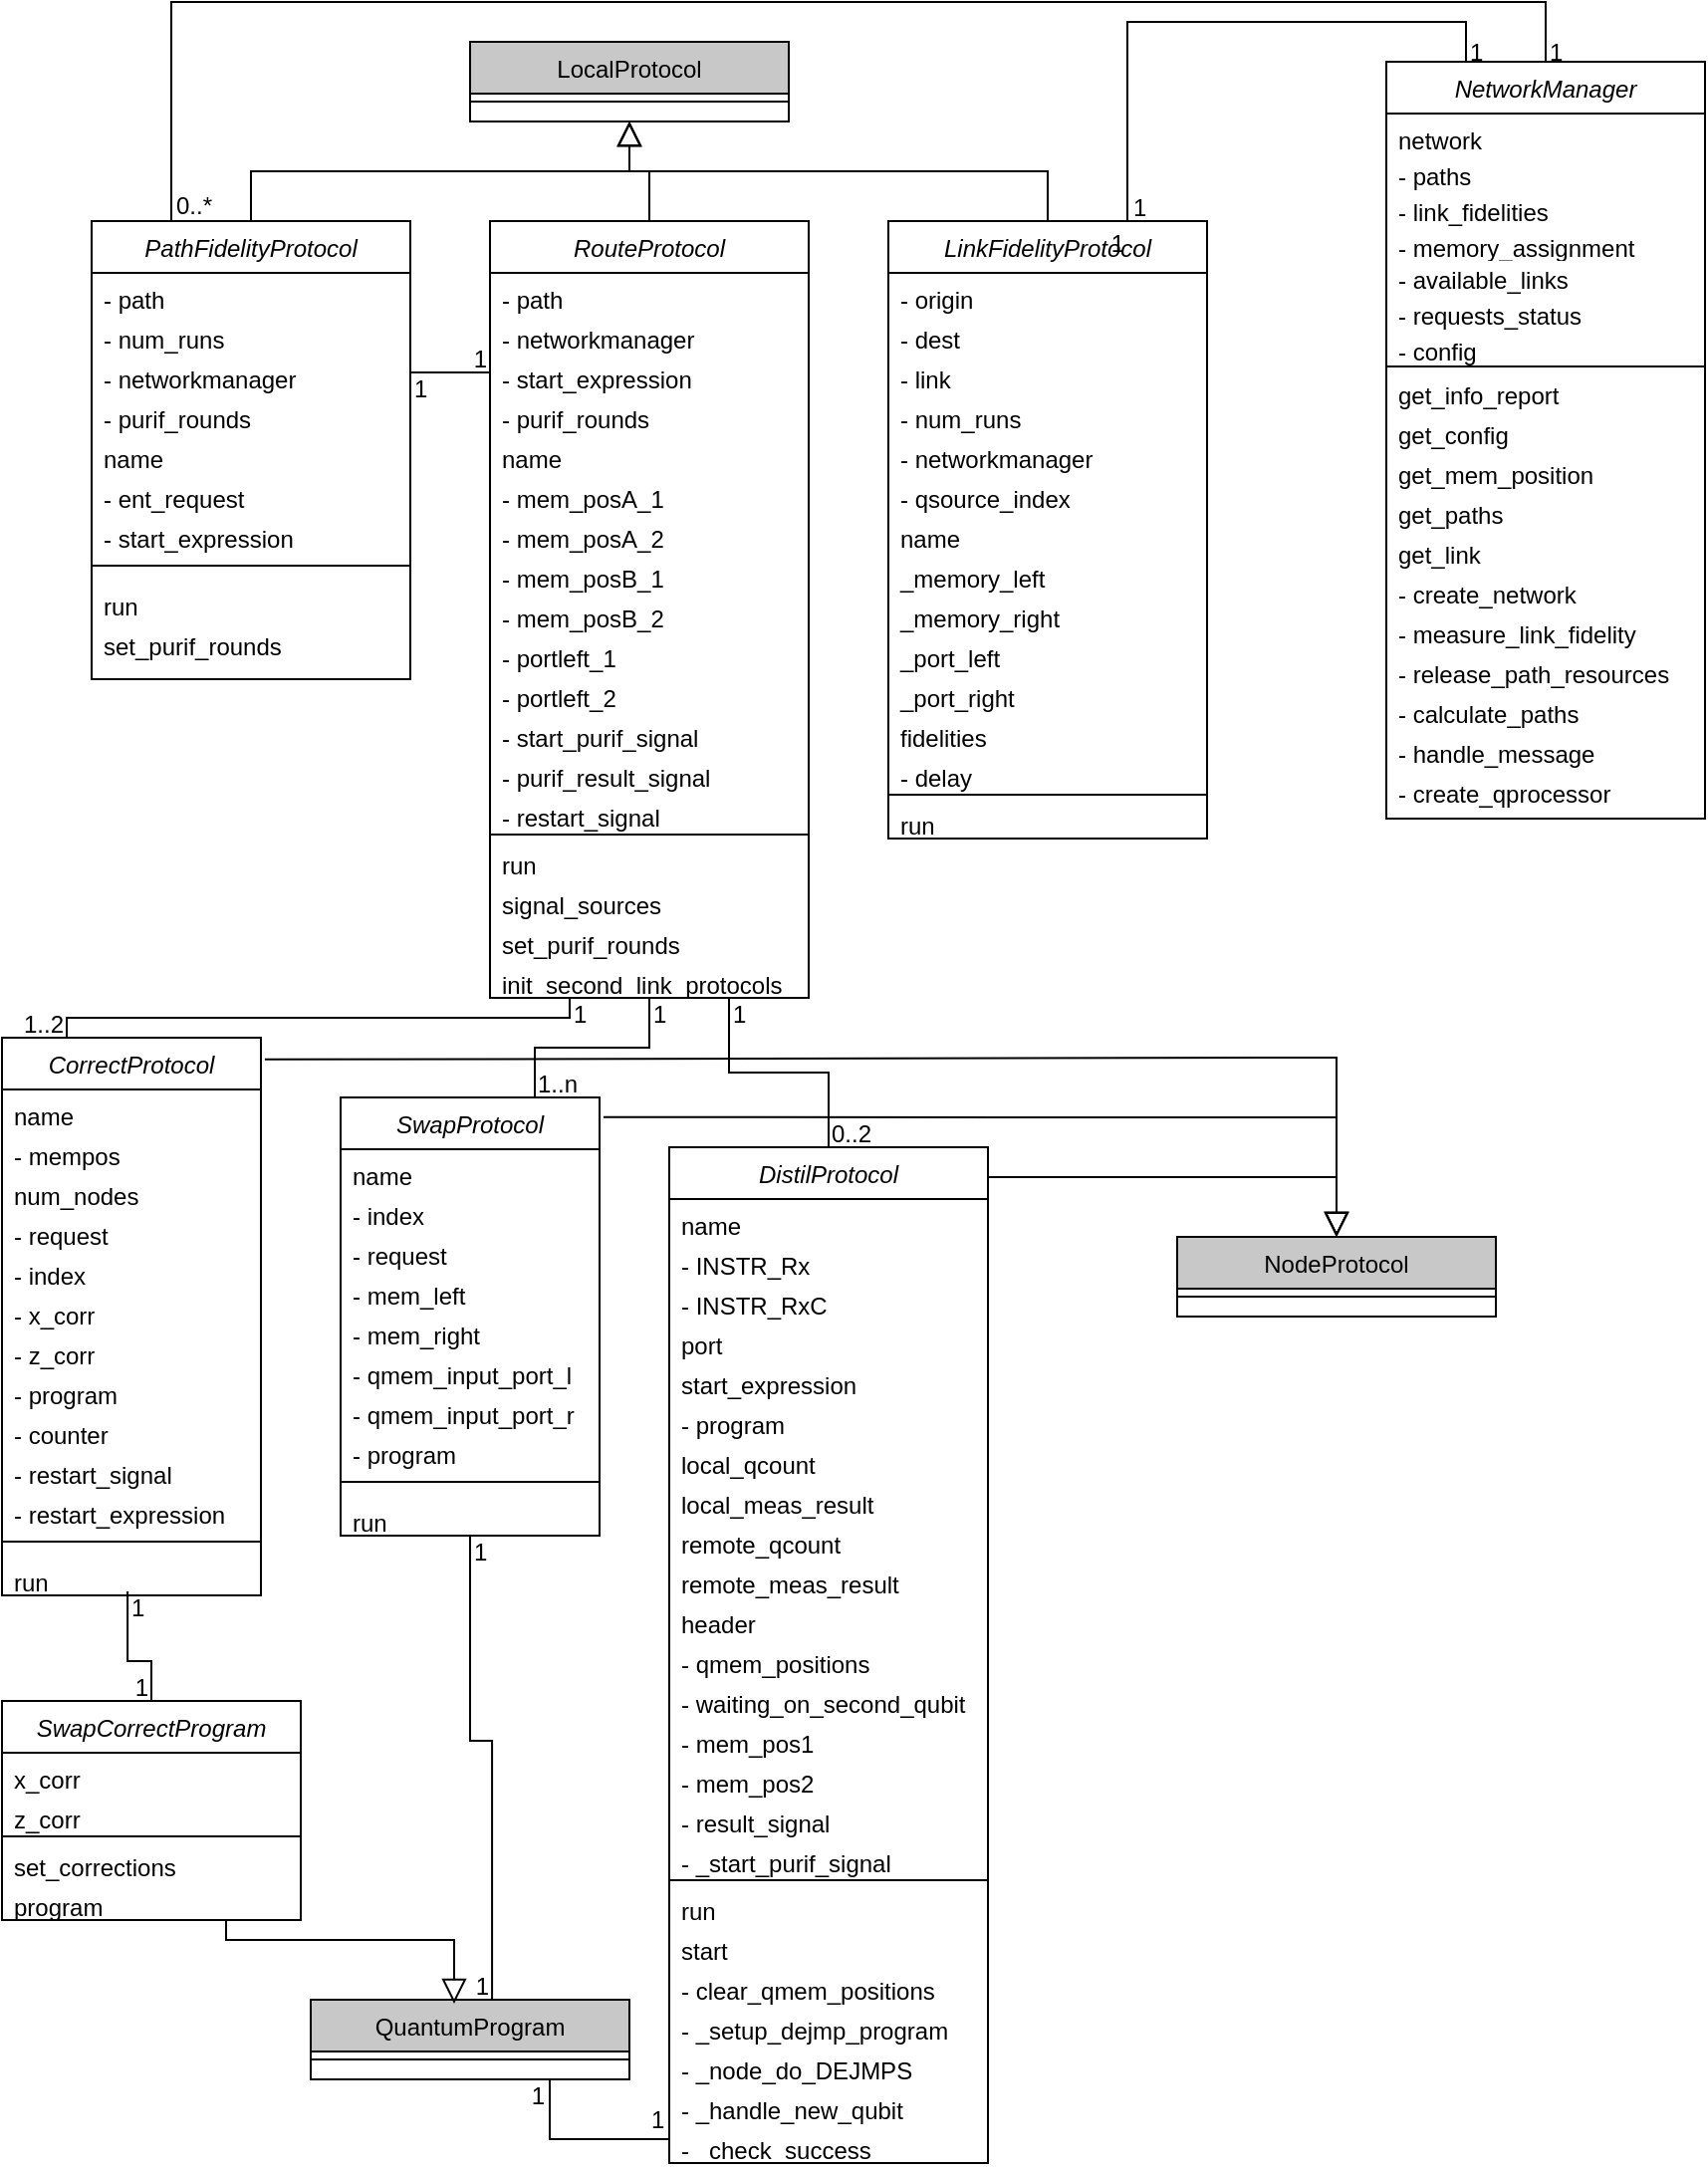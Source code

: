 <mxfile version="24.4.0" type="device">
  <diagram id="C5RBs43oDa-KdzZeNtuy" name="Page-1">
    <mxGraphModel dx="1619" dy="436" grid="1" gridSize="10" guides="1" tooltips="1" connect="1" arrows="1" fold="1" page="1" pageScale="1" pageWidth="827" pageHeight="1169" math="0" shadow="0">
      <root>
        <mxCell id="WIyWlLk6GJQsqaUBKTNV-0" />
        <mxCell id="WIyWlLk6GJQsqaUBKTNV-1" parent="WIyWlLk6GJQsqaUBKTNV-0" />
        <mxCell id="zkfFHV4jXpPFQw0GAbJ--0" value="PathFidelityProtocol" style="swimlane;fontStyle=2;align=center;verticalAlign=top;childLayout=stackLayout;horizontal=1;startSize=26;horizontalStack=0;resizeParent=1;resizeLast=0;collapsible=1;marginBottom=0;rounded=0;shadow=0;strokeWidth=1;" parent="WIyWlLk6GJQsqaUBKTNV-1" vertex="1">
          <mxGeometry y="120" width="160" height="230" as="geometry">
            <mxRectangle x="230" y="140" width="160" height="26" as="alternateBounds" />
          </mxGeometry>
        </mxCell>
        <mxCell id="Yz1U7CVcsts6lsaazN-v-44" value="- path" style="text;align=left;verticalAlign=top;spacingLeft=4;spacingRight=4;overflow=hidden;rotatable=0;points=[[0,0.5],[1,0.5]];portConstraint=eastwest;" parent="zkfFHV4jXpPFQw0GAbJ--0" vertex="1">
          <mxGeometry y="26" width="160" height="20" as="geometry" />
        </mxCell>
        <mxCell id="v-h0uJ12oh8mbD-hfhip-51" value="- num_runs" style="text;align=left;verticalAlign=top;spacingLeft=4;spacingRight=4;overflow=hidden;rotatable=0;points=[[0,0.5],[1,0.5]];portConstraint=eastwest;" parent="zkfFHV4jXpPFQw0GAbJ--0" vertex="1">
          <mxGeometry y="46" width="160" height="20" as="geometry" />
        </mxCell>
        <mxCell id="v-h0uJ12oh8mbD-hfhip-59" value="- networkmanager" style="text;align=left;verticalAlign=top;spacingLeft=4;spacingRight=4;overflow=hidden;rotatable=0;points=[[0,0.5],[1,0.5]];portConstraint=eastwest;" parent="zkfFHV4jXpPFQw0GAbJ--0" vertex="1">
          <mxGeometry y="66" width="160" height="20" as="geometry" />
        </mxCell>
        <mxCell id="v-h0uJ12oh8mbD-hfhip-56" value="- purif_rounds" style="text;align=left;verticalAlign=top;spacingLeft=4;spacingRight=4;overflow=hidden;rotatable=0;points=[[0,0.5],[1,0.5]];portConstraint=eastwest;" parent="zkfFHV4jXpPFQw0GAbJ--0" vertex="1">
          <mxGeometry y="86" width="160" height="20" as="geometry" />
        </mxCell>
        <mxCell id="v-h0uJ12oh8mbD-hfhip-52" value="name" style="text;align=left;verticalAlign=top;spacingLeft=4;spacingRight=4;overflow=hidden;rotatable=0;points=[[0,0.5],[1,0.5]];portConstraint=eastwest;" parent="zkfFHV4jXpPFQw0GAbJ--0" vertex="1">
          <mxGeometry y="106" width="160" height="20" as="geometry" />
        </mxCell>
        <mxCell id="v-h0uJ12oh8mbD-hfhip-62" value="- ent_request" style="text;align=left;verticalAlign=top;spacingLeft=4;spacingRight=4;overflow=hidden;rotatable=0;points=[[0,0.5],[1,0.5]];portConstraint=eastwest;" parent="zkfFHV4jXpPFQw0GAbJ--0" vertex="1">
          <mxGeometry y="126" width="160" height="20" as="geometry" />
        </mxCell>
        <mxCell id="v-h0uJ12oh8mbD-hfhip-63" value="- start_expression" style="text;align=left;verticalAlign=top;spacingLeft=4;spacingRight=4;overflow=hidden;rotatable=0;points=[[0,0.5],[1,0.5]];portConstraint=eastwest;" parent="zkfFHV4jXpPFQw0GAbJ--0" vertex="1">
          <mxGeometry y="146" width="160" height="20" as="geometry" />
        </mxCell>
        <mxCell id="zkfFHV4jXpPFQw0GAbJ--4" value="" style="line;html=1;strokeWidth=1;align=left;verticalAlign=middle;spacingTop=-1;spacingLeft=3;spacingRight=3;rotatable=0;labelPosition=right;points=[];portConstraint=eastwest;" parent="zkfFHV4jXpPFQw0GAbJ--0" vertex="1">
          <mxGeometry y="166" width="160" height="14" as="geometry" />
        </mxCell>
        <mxCell id="v-h0uJ12oh8mbD-hfhip-36" value="run" style="text;align=left;verticalAlign=top;spacingLeft=4;spacingRight=4;overflow=hidden;rotatable=0;points=[[0,0.5],[1,0.5]];portConstraint=eastwest;" parent="zkfFHV4jXpPFQw0GAbJ--0" vertex="1">
          <mxGeometry y="180" width="160" height="20" as="geometry" />
        </mxCell>
        <mxCell id="v-h0uJ12oh8mbD-hfhip-67" value="set_purif_rounds" style="text;align=left;verticalAlign=top;spacingLeft=4;spacingRight=4;overflow=hidden;rotatable=0;points=[[0,0.5],[1,0.5]];portConstraint=eastwest;" parent="zkfFHV4jXpPFQw0GAbJ--0" vertex="1">
          <mxGeometry y="200" width="160" height="20" as="geometry" />
        </mxCell>
        <mxCell id="zkfFHV4jXpPFQw0GAbJ--17" value="LocalProtocol" style="swimlane;fontStyle=0;align=center;verticalAlign=top;childLayout=stackLayout;horizontal=1;startSize=26;horizontalStack=0;resizeParent=1;resizeLast=0;collapsible=1;marginBottom=0;rounded=0;shadow=0;strokeWidth=1;fillColor=#c8c8c8;" parent="WIyWlLk6GJQsqaUBKTNV-1" vertex="1">
          <mxGeometry x="190" y="30" width="160" height="40" as="geometry">
            <mxRectangle x="550" y="140" width="160" height="26" as="alternateBounds" />
          </mxGeometry>
        </mxCell>
        <mxCell id="zkfFHV4jXpPFQw0GAbJ--23" value="" style="line;html=1;strokeWidth=1;align=left;verticalAlign=middle;spacingTop=-1;spacingLeft=3;spacingRight=3;rotatable=0;labelPosition=right;points=[];portConstraint=eastwest;" parent="zkfFHV4jXpPFQw0GAbJ--17" vertex="1">
          <mxGeometry y="26" width="160" height="8" as="geometry" />
        </mxCell>
        <mxCell id="Yz1U7CVcsts6lsaazN-v-0" value="NodeProtocol" style="swimlane;fontStyle=0;align=center;verticalAlign=top;childLayout=stackLayout;horizontal=1;startSize=26;horizontalStack=0;resizeParent=1;resizeLast=0;collapsible=1;marginBottom=0;rounded=0;shadow=0;strokeWidth=1;fillColor=#c8c8c8;" parent="WIyWlLk6GJQsqaUBKTNV-1" vertex="1">
          <mxGeometry x="545" y="630" width="160" height="40" as="geometry">
            <mxRectangle x="550" y="140" width="160" height="26" as="alternateBounds" />
          </mxGeometry>
        </mxCell>
        <mxCell id="Yz1U7CVcsts6lsaazN-v-1" value="" style="line;html=1;strokeWidth=1;align=left;verticalAlign=middle;spacingTop=-1;spacingLeft=3;spacingRight=3;rotatable=0;labelPosition=right;points=[];portConstraint=eastwest;" parent="Yz1U7CVcsts6lsaazN-v-0" vertex="1">
          <mxGeometry y="26" width="160" height="8" as="geometry" />
        </mxCell>
        <mxCell id="Yz1U7CVcsts6lsaazN-v-4" value="SwapProtocol" style="swimlane;fontStyle=2;align=center;verticalAlign=top;childLayout=stackLayout;horizontal=1;startSize=26;horizontalStack=0;resizeParent=1;resizeLast=0;collapsible=1;marginBottom=0;rounded=0;shadow=0;strokeWidth=1;" parent="WIyWlLk6GJQsqaUBKTNV-1" vertex="1">
          <mxGeometry x="125" y="560" width="130" height="220" as="geometry">
            <mxRectangle x="230" y="140" width="160" height="26" as="alternateBounds" />
          </mxGeometry>
        </mxCell>
        <mxCell id="v-h0uJ12oh8mbD-hfhip-71" value="name" style="text;align=left;verticalAlign=top;spacingLeft=4;spacingRight=4;overflow=hidden;rotatable=0;points=[[0,0.5],[1,0.5]];portConstraint=eastwest;" parent="Yz1U7CVcsts6lsaazN-v-4" vertex="1">
          <mxGeometry y="26" width="130" height="20" as="geometry" />
        </mxCell>
        <mxCell id="v-h0uJ12oh8mbD-hfhip-73" value="- index" style="text;align=left;verticalAlign=top;spacingLeft=4;spacingRight=4;overflow=hidden;rotatable=0;points=[[0,0.5],[1,0.5]];portConstraint=eastwest;" parent="Yz1U7CVcsts6lsaazN-v-4" vertex="1">
          <mxGeometry y="46" width="130" height="20" as="geometry" />
        </mxCell>
        <mxCell id="v-h0uJ12oh8mbD-hfhip-74" value="- request" style="text;align=left;verticalAlign=top;spacingLeft=4;spacingRight=4;overflow=hidden;rotatable=0;points=[[0,0.5],[1,0.5]];portConstraint=eastwest;" parent="Yz1U7CVcsts6lsaazN-v-4" vertex="1">
          <mxGeometry y="66" width="130" height="20" as="geometry" />
        </mxCell>
        <mxCell id="v-h0uJ12oh8mbD-hfhip-75" value="- mem_left" style="text;align=left;verticalAlign=top;spacingLeft=4;spacingRight=4;overflow=hidden;rotatable=0;points=[[0,0.5],[1,0.5]];portConstraint=eastwest;" parent="Yz1U7CVcsts6lsaazN-v-4" vertex="1">
          <mxGeometry y="86" width="130" height="20" as="geometry" />
        </mxCell>
        <mxCell id="v-h0uJ12oh8mbD-hfhip-76" value="- mem_right" style="text;align=left;verticalAlign=top;spacingLeft=4;spacingRight=4;overflow=hidden;rotatable=0;points=[[0,0.5],[1,0.5]];portConstraint=eastwest;" parent="Yz1U7CVcsts6lsaazN-v-4" vertex="1">
          <mxGeometry y="106" width="130" height="20" as="geometry" />
        </mxCell>
        <mxCell id="v-h0uJ12oh8mbD-hfhip-77" value="- qmem_input_port_l" style="text;align=left;verticalAlign=top;spacingLeft=4;spacingRight=4;overflow=hidden;rotatable=0;points=[[0,0.5],[1,0.5]];portConstraint=eastwest;" parent="Yz1U7CVcsts6lsaazN-v-4" vertex="1">
          <mxGeometry y="126" width="130" height="20" as="geometry" />
        </mxCell>
        <mxCell id="v-h0uJ12oh8mbD-hfhip-78" value="- qmem_input_port_r" style="text;align=left;verticalAlign=top;spacingLeft=4;spacingRight=4;overflow=hidden;rotatable=0;points=[[0,0.5],[1,0.5]];portConstraint=eastwest;" parent="Yz1U7CVcsts6lsaazN-v-4" vertex="1">
          <mxGeometry y="146" width="130" height="20" as="geometry" />
        </mxCell>
        <mxCell id="v-h0uJ12oh8mbD-hfhip-79" value="- program" style="text;align=left;verticalAlign=top;spacingLeft=4;spacingRight=4;overflow=hidden;rotatable=0;points=[[0,0.5],[1,0.5]];portConstraint=eastwest;" parent="Yz1U7CVcsts6lsaazN-v-4" vertex="1">
          <mxGeometry y="166" width="130" height="20" as="geometry" />
        </mxCell>
        <mxCell id="Yz1U7CVcsts6lsaazN-v-5" value="" style="line;html=1;strokeWidth=1;align=left;verticalAlign=middle;spacingTop=-1;spacingLeft=3;spacingRight=3;rotatable=0;labelPosition=right;points=[];portConstraint=eastwest;" parent="Yz1U7CVcsts6lsaazN-v-4" vertex="1">
          <mxGeometry y="186" width="130" height="14" as="geometry" />
        </mxCell>
        <mxCell id="v-h0uJ12oh8mbD-hfhip-128" value="run" style="text;align=left;verticalAlign=top;spacingLeft=4;spacingRight=4;overflow=hidden;rotatable=0;points=[[0,0.5],[1,0.5]];portConstraint=eastwest;" parent="Yz1U7CVcsts6lsaazN-v-4" vertex="1">
          <mxGeometry y="200" width="130" height="20" as="geometry" />
        </mxCell>
        <mxCell id="Yz1U7CVcsts6lsaazN-v-6" value="CorrectProtocol" style="swimlane;fontStyle=2;align=center;verticalAlign=top;childLayout=stackLayout;horizontal=1;startSize=26;horizontalStack=0;resizeParent=1;resizeLast=0;collapsible=1;marginBottom=0;rounded=0;shadow=0;strokeWidth=1;" parent="WIyWlLk6GJQsqaUBKTNV-1" vertex="1">
          <mxGeometry x="-45" y="530" width="130" height="280" as="geometry">
            <mxRectangle x="230" y="140" width="160" height="26" as="alternateBounds" />
          </mxGeometry>
        </mxCell>
        <mxCell id="v-h0uJ12oh8mbD-hfhip-72" value="name" style="text;align=left;verticalAlign=top;spacingLeft=4;spacingRight=4;overflow=hidden;rotatable=0;points=[[0,0.5],[1,0.5]];portConstraint=eastwest;" parent="Yz1U7CVcsts6lsaazN-v-6" vertex="1">
          <mxGeometry y="26" width="130" height="20" as="geometry" />
        </mxCell>
        <mxCell id="v-h0uJ12oh8mbD-hfhip-84" value="- mempos" style="text;align=left;verticalAlign=top;spacingLeft=4;spacingRight=4;overflow=hidden;rotatable=0;points=[[0,0.5],[1,0.5]];portConstraint=eastwest;" parent="Yz1U7CVcsts6lsaazN-v-6" vertex="1">
          <mxGeometry y="46" width="130" height="20" as="geometry" />
        </mxCell>
        <mxCell id="v-h0uJ12oh8mbD-hfhip-85" value="num_nodes" style="text;align=left;verticalAlign=top;spacingLeft=4;spacingRight=4;overflow=hidden;rotatable=0;points=[[0,0.5],[1,0.5]];portConstraint=eastwest;" parent="Yz1U7CVcsts6lsaazN-v-6" vertex="1">
          <mxGeometry y="66" width="130" height="20" as="geometry" />
        </mxCell>
        <mxCell id="v-h0uJ12oh8mbD-hfhip-86" value="- request" style="text;align=left;verticalAlign=top;spacingLeft=4;spacingRight=4;overflow=hidden;rotatable=0;points=[[0,0.5],[1,0.5]];portConstraint=eastwest;" parent="Yz1U7CVcsts6lsaazN-v-6" vertex="1">
          <mxGeometry y="86" width="130" height="20" as="geometry" />
        </mxCell>
        <mxCell id="v-h0uJ12oh8mbD-hfhip-87" value="- index" style="text;align=left;verticalAlign=top;spacingLeft=4;spacingRight=4;overflow=hidden;rotatable=0;points=[[0,0.5],[1,0.5]];portConstraint=eastwest;" parent="Yz1U7CVcsts6lsaazN-v-6" vertex="1">
          <mxGeometry y="106" width="130" height="20" as="geometry" />
        </mxCell>
        <mxCell id="v-h0uJ12oh8mbD-hfhip-88" value="- x_corr" style="text;align=left;verticalAlign=top;spacingLeft=4;spacingRight=4;overflow=hidden;rotatable=0;points=[[0,0.5],[1,0.5]];portConstraint=eastwest;" parent="Yz1U7CVcsts6lsaazN-v-6" vertex="1">
          <mxGeometry y="126" width="130" height="20" as="geometry" />
        </mxCell>
        <mxCell id="v-h0uJ12oh8mbD-hfhip-89" value="- z_corr" style="text;align=left;verticalAlign=top;spacingLeft=4;spacingRight=4;overflow=hidden;rotatable=0;points=[[0,0.5],[1,0.5]];portConstraint=eastwest;" parent="Yz1U7CVcsts6lsaazN-v-6" vertex="1">
          <mxGeometry y="146" width="130" height="20" as="geometry" />
        </mxCell>
        <mxCell id="v-h0uJ12oh8mbD-hfhip-90" value="- program" style="text;align=left;verticalAlign=top;spacingLeft=4;spacingRight=4;overflow=hidden;rotatable=0;points=[[0,0.5],[1,0.5]];portConstraint=eastwest;" parent="Yz1U7CVcsts6lsaazN-v-6" vertex="1">
          <mxGeometry y="166" width="130" height="20" as="geometry" />
        </mxCell>
        <mxCell id="v-h0uJ12oh8mbD-hfhip-91" value="- counter" style="text;align=left;verticalAlign=top;spacingLeft=4;spacingRight=4;overflow=hidden;rotatable=0;points=[[0,0.5],[1,0.5]];portConstraint=eastwest;" parent="Yz1U7CVcsts6lsaazN-v-6" vertex="1">
          <mxGeometry y="186" width="130" height="20" as="geometry" />
        </mxCell>
        <mxCell id="v-h0uJ12oh8mbD-hfhip-92" value="- restart_signal" style="text;align=left;verticalAlign=top;spacingLeft=4;spacingRight=4;overflow=hidden;rotatable=0;points=[[0,0.5],[1,0.5]];portConstraint=eastwest;" parent="Yz1U7CVcsts6lsaazN-v-6" vertex="1">
          <mxGeometry y="206" width="130" height="20" as="geometry" />
        </mxCell>
        <mxCell id="v-h0uJ12oh8mbD-hfhip-93" value="- restart_expression" style="text;align=left;verticalAlign=top;spacingLeft=4;spacingRight=4;overflow=hidden;rotatable=0;points=[[0,0.5],[1,0.5]];portConstraint=eastwest;" parent="Yz1U7CVcsts6lsaazN-v-6" vertex="1">
          <mxGeometry y="226" width="130" height="20" as="geometry" />
        </mxCell>
        <mxCell id="Yz1U7CVcsts6lsaazN-v-7" value="" style="line;html=1;strokeWidth=1;align=left;verticalAlign=middle;spacingTop=-1;spacingLeft=3;spacingRight=3;rotatable=0;labelPosition=right;points=[];portConstraint=eastwest;" parent="Yz1U7CVcsts6lsaazN-v-6" vertex="1">
          <mxGeometry y="246" width="130" height="14" as="geometry" />
        </mxCell>
        <mxCell id="Yz1U7CVcsts6lsaazN-v-39" value="run" style="text;align=left;verticalAlign=top;spacingLeft=4;spacingRight=4;overflow=hidden;rotatable=0;points=[[0,0.5],[1,0.5]];portConstraint=eastwest;" parent="Yz1U7CVcsts6lsaazN-v-6" vertex="1">
          <mxGeometry y="260" width="130" height="20" as="geometry" />
        </mxCell>
        <mxCell id="Yz1U7CVcsts6lsaazN-v-8" value="DistilProtocol" style="swimlane;fontStyle=2;align=center;verticalAlign=top;childLayout=stackLayout;horizontal=1;startSize=26;horizontalStack=0;resizeParent=1;resizeLast=0;collapsible=1;marginBottom=0;rounded=0;shadow=0;strokeWidth=1;" parent="WIyWlLk6GJQsqaUBKTNV-1" vertex="1">
          <mxGeometry x="290" y="585" width="160" height="510" as="geometry">
            <mxRectangle x="230" y="140" width="160" height="26" as="alternateBounds" />
          </mxGeometry>
        </mxCell>
        <mxCell id="v-h0uJ12oh8mbD-hfhip-70" value="name" style="text;align=left;verticalAlign=top;spacingLeft=4;spacingRight=4;overflow=hidden;rotatable=0;points=[[0,0.5],[1,0.5]];portConstraint=eastwest;" parent="Yz1U7CVcsts6lsaazN-v-8" vertex="1">
          <mxGeometry y="26" width="160" height="20" as="geometry" />
        </mxCell>
        <mxCell id="v-h0uJ12oh8mbD-hfhip-94" value="- INSTR_Rx" style="text;align=left;verticalAlign=top;spacingLeft=4;spacingRight=4;overflow=hidden;rotatable=0;points=[[0,0.5],[1,0.5]];portConstraint=eastwest;" parent="Yz1U7CVcsts6lsaazN-v-8" vertex="1">
          <mxGeometry y="46" width="160" height="20" as="geometry" />
        </mxCell>
        <mxCell id="v-h0uJ12oh8mbD-hfhip-95" value="- INSTR_RxC" style="text;align=left;verticalAlign=top;spacingLeft=4;spacingRight=4;overflow=hidden;rotatable=0;points=[[0,0.5],[1,0.5]];portConstraint=eastwest;" parent="Yz1U7CVcsts6lsaazN-v-8" vertex="1">
          <mxGeometry y="66" width="160" height="20" as="geometry" />
        </mxCell>
        <mxCell id="v-h0uJ12oh8mbD-hfhip-96" value="port" style="text;align=left;verticalAlign=top;spacingLeft=4;spacingRight=4;overflow=hidden;rotatable=0;points=[[0,0.5],[1,0.5]];portConstraint=eastwest;" parent="Yz1U7CVcsts6lsaazN-v-8" vertex="1">
          <mxGeometry y="86" width="160" height="20" as="geometry" />
        </mxCell>
        <mxCell id="v-h0uJ12oh8mbD-hfhip-97" value="start_expression" style="text;align=left;verticalAlign=top;spacingLeft=4;spacingRight=4;overflow=hidden;rotatable=0;points=[[0,0.5],[1,0.5]];portConstraint=eastwest;" parent="Yz1U7CVcsts6lsaazN-v-8" vertex="1">
          <mxGeometry y="106" width="160" height="20" as="geometry" />
        </mxCell>
        <mxCell id="v-h0uJ12oh8mbD-hfhip-98" value="- program" style="text;align=left;verticalAlign=top;spacingLeft=4;spacingRight=4;overflow=hidden;rotatable=0;points=[[0,0.5],[1,0.5]];portConstraint=eastwest;" parent="Yz1U7CVcsts6lsaazN-v-8" vertex="1">
          <mxGeometry y="126" width="160" height="20" as="geometry" />
        </mxCell>
        <mxCell id="v-h0uJ12oh8mbD-hfhip-99" value="local_qcount" style="text;align=left;verticalAlign=top;spacingLeft=4;spacingRight=4;overflow=hidden;rotatable=0;points=[[0,0.5],[1,0.5]];portConstraint=eastwest;" parent="Yz1U7CVcsts6lsaazN-v-8" vertex="1">
          <mxGeometry y="146" width="160" height="20" as="geometry" />
        </mxCell>
        <mxCell id="v-h0uJ12oh8mbD-hfhip-100" value="local_meas_result" style="text;align=left;verticalAlign=top;spacingLeft=4;spacingRight=4;overflow=hidden;rotatable=0;points=[[0,0.5],[1,0.5]];portConstraint=eastwest;" parent="Yz1U7CVcsts6lsaazN-v-8" vertex="1">
          <mxGeometry y="166" width="160" height="20" as="geometry" />
        </mxCell>
        <mxCell id="v-h0uJ12oh8mbD-hfhip-102" value="remote_qcount" style="text;align=left;verticalAlign=top;spacingLeft=4;spacingRight=4;overflow=hidden;rotatable=0;points=[[0,0.5],[1,0.5]];portConstraint=eastwest;" parent="Yz1U7CVcsts6lsaazN-v-8" vertex="1">
          <mxGeometry y="186" width="160" height="20" as="geometry" />
        </mxCell>
        <mxCell id="v-h0uJ12oh8mbD-hfhip-101" value="remote_meas_result" style="text;align=left;verticalAlign=top;spacingLeft=4;spacingRight=4;overflow=hidden;rotatable=0;points=[[0,0.5],[1,0.5]];portConstraint=eastwest;" parent="Yz1U7CVcsts6lsaazN-v-8" vertex="1">
          <mxGeometry y="206" width="160" height="20" as="geometry" />
        </mxCell>
        <mxCell id="v-h0uJ12oh8mbD-hfhip-103" value="header" style="text;align=left;verticalAlign=top;spacingLeft=4;spacingRight=4;overflow=hidden;rotatable=0;points=[[0,0.5],[1,0.5]];portConstraint=eastwest;" parent="Yz1U7CVcsts6lsaazN-v-8" vertex="1">
          <mxGeometry y="226" width="160" height="20" as="geometry" />
        </mxCell>
        <mxCell id="v-h0uJ12oh8mbD-hfhip-104" value="- qmem_positions" style="text;align=left;verticalAlign=top;spacingLeft=4;spacingRight=4;overflow=hidden;rotatable=0;points=[[0,0.5],[1,0.5]];portConstraint=eastwest;" parent="Yz1U7CVcsts6lsaazN-v-8" vertex="1">
          <mxGeometry y="246" width="160" height="20" as="geometry" />
        </mxCell>
        <mxCell id="v-h0uJ12oh8mbD-hfhip-105" value="- waiting_on_second_qubit" style="text;align=left;verticalAlign=top;spacingLeft=4;spacingRight=4;overflow=hidden;rotatable=0;points=[[0,0.5],[1,0.5]];portConstraint=eastwest;" parent="Yz1U7CVcsts6lsaazN-v-8" vertex="1">
          <mxGeometry y="266" width="160" height="20" as="geometry" />
        </mxCell>
        <mxCell id="v-h0uJ12oh8mbD-hfhip-106" value="- mem_pos1" style="text;align=left;verticalAlign=top;spacingLeft=4;spacingRight=4;overflow=hidden;rotatable=0;points=[[0,0.5],[1,0.5]];portConstraint=eastwest;" parent="Yz1U7CVcsts6lsaazN-v-8" vertex="1">
          <mxGeometry y="286" width="160" height="20" as="geometry" />
        </mxCell>
        <mxCell id="v-h0uJ12oh8mbD-hfhip-107" value="- mem_pos2" style="text;align=left;verticalAlign=top;spacingLeft=4;spacingRight=4;overflow=hidden;rotatable=0;points=[[0,0.5],[1,0.5]];portConstraint=eastwest;" parent="Yz1U7CVcsts6lsaazN-v-8" vertex="1">
          <mxGeometry y="306" width="160" height="20" as="geometry" />
        </mxCell>
        <mxCell id="v-h0uJ12oh8mbD-hfhip-108" value="- result_signal" style="text;align=left;verticalAlign=top;spacingLeft=4;spacingRight=4;overflow=hidden;rotatable=0;points=[[0,0.5],[1,0.5]];portConstraint=eastwest;" parent="Yz1U7CVcsts6lsaazN-v-8" vertex="1">
          <mxGeometry y="326" width="160" height="20" as="geometry" />
        </mxCell>
        <mxCell id="v-h0uJ12oh8mbD-hfhip-109" value="- _start_purif_signal" style="text;align=left;verticalAlign=top;spacingLeft=4;spacingRight=4;overflow=hidden;rotatable=0;points=[[0,0.5],[1,0.5]];portConstraint=eastwest;" parent="Yz1U7CVcsts6lsaazN-v-8" vertex="1">
          <mxGeometry y="346" width="160" height="20" as="geometry" />
        </mxCell>
        <mxCell id="Yz1U7CVcsts6lsaazN-v-9" value="" style="line;html=1;strokeWidth=1;align=left;verticalAlign=middle;spacingTop=-1;spacingLeft=3;spacingRight=3;rotatable=0;labelPosition=right;points=[];portConstraint=eastwest;" parent="Yz1U7CVcsts6lsaazN-v-8" vertex="1">
          <mxGeometry y="366" width="160" height="4" as="geometry" />
        </mxCell>
        <mxCell id="v-h0uJ12oh8mbD-hfhip-110" value="run" style="text;align=left;verticalAlign=top;spacingLeft=4;spacingRight=4;overflow=hidden;rotatable=0;points=[[0,0.5],[1,0.5]];portConstraint=eastwest;" parent="Yz1U7CVcsts6lsaazN-v-8" vertex="1">
          <mxGeometry y="370" width="160" height="20" as="geometry" />
        </mxCell>
        <mxCell id="v-h0uJ12oh8mbD-hfhip-111" value="start" style="text;align=left;verticalAlign=top;spacingLeft=4;spacingRight=4;overflow=hidden;rotatable=0;points=[[0,0.5],[1,0.5]];portConstraint=eastwest;" parent="Yz1U7CVcsts6lsaazN-v-8" vertex="1">
          <mxGeometry y="390" width="160" height="20" as="geometry" />
        </mxCell>
        <mxCell id="Yz1U7CVcsts6lsaazN-v-41" value="- clear_qmem_positions" style="text;align=left;verticalAlign=top;spacingLeft=4;spacingRight=4;overflow=hidden;rotatable=0;points=[[0,0.5],[1,0.5]];portConstraint=eastwest;" parent="Yz1U7CVcsts6lsaazN-v-8" vertex="1">
          <mxGeometry y="410" width="160" height="20" as="geometry" />
        </mxCell>
        <mxCell id="v-h0uJ12oh8mbD-hfhip-112" value="- _setup_dejmp_program" style="text;align=left;verticalAlign=top;spacingLeft=4;spacingRight=4;overflow=hidden;rotatable=0;points=[[0,0.5],[1,0.5]];portConstraint=eastwest;" parent="Yz1U7CVcsts6lsaazN-v-8" vertex="1">
          <mxGeometry y="430" width="160" height="20" as="geometry" />
        </mxCell>
        <mxCell id="Yz1U7CVcsts6lsaazN-v-40" value="- _node_do_DEJMPS" style="text;align=left;verticalAlign=top;spacingLeft=4;spacingRight=4;overflow=hidden;rotatable=0;points=[[0,0.5],[1,0.5]];portConstraint=eastwest;" parent="Yz1U7CVcsts6lsaazN-v-8" vertex="1">
          <mxGeometry y="450" width="160" height="20" as="geometry" />
        </mxCell>
        <mxCell id="Yz1U7CVcsts6lsaazN-v-42" value="- _handle_new_qubit" style="text;align=left;verticalAlign=top;spacingLeft=4;spacingRight=4;overflow=hidden;rotatable=0;points=[[0,0.5],[1,0.5]];portConstraint=eastwest;" parent="Yz1U7CVcsts6lsaazN-v-8" vertex="1">
          <mxGeometry y="470" width="160" height="20" as="geometry" />
        </mxCell>
        <mxCell id="Yz1U7CVcsts6lsaazN-v-43" value="- _check_success" style="text;align=left;verticalAlign=top;spacingLeft=4;spacingRight=4;overflow=hidden;rotatable=0;points=[[0,0.5],[1,0.5]];portConstraint=eastwest;" parent="Yz1U7CVcsts6lsaazN-v-8" vertex="1">
          <mxGeometry y="490" width="160" height="20" as="geometry" />
        </mxCell>
        <mxCell id="Yz1U7CVcsts6lsaazN-v-21" value="" style="endArrow=block;endSize=10;endFill=0;shadow=0;strokeWidth=1;rounded=0;curved=0;edgeStyle=elbowEdgeStyle;elbow=vertical;exitX=0.5;exitY=0;exitDx=0;exitDy=0;entryX=0.5;entryY=1;entryDx=0;entryDy=0;" parent="WIyWlLk6GJQsqaUBKTNV-1" source="zkfFHV4jXpPFQw0GAbJ--0" target="zkfFHV4jXpPFQw0GAbJ--17" edge="1">
          <mxGeometry width="160" relative="1" as="geometry">
            <mxPoint x="415" y="302" as="sourcePoint" />
            <mxPoint x="410" y="382" as="targetPoint" />
            <Array as="points" />
          </mxGeometry>
        </mxCell>
        <mxCell id="Yz1U7CVcsts6lsaazN-v-34" value="SwapCorrectProgram" style="swimlane;fontStyle=2;align=center;verticalAlign=top;childLayout=stackLayout;horizontal=1;startSize=26;horizontalStack=0;resizeParent=1;resizeLast=0;collapsible=1;marginBottom=0;rounded=0;shadow=0;strokeWidth=1;" parent="WIyWlLk6GJQsqaUBKTNV-1" vertex="1">
          <mxGeometry x="-45" y="863" width="150" height="110" as="geometry">
            <mxRectangle x="230" y="140" width="160" height="26" as="alternateBounds" />
          </mxGeometry>
        </mxCell>
        <mxCell id="v-h0uJ12oh8mbD-hfhip-80" value="x_corr" style="text;align=left;verticalAlign=top;spacingLeft=4;spacingRight=4;overflow=hidden;rotatable=0;points=[[0,0.5],[1,0.5]];portConstraint=eastwest;" parent="Yz1U7CVcsts6lsaazN-v-34" vertex="1">
          <mxGeometry y="26" width="150" height="20" as="geometry" />
        </mxCell>
        <mxCell id="v-h0uJ12oh8mbD-hfhip-81" value="z_corr" style="text;align=left;verticalAlign=top;spacingLeft=4;spacingRight=4;overflow=hidden;rotatable=0;points=[[0,0.5],[1,0.5]];portConstraint=eastwest;" parent="Yz1U7CVcsts6lsaazN-v-34" vertex="1">
          <mxGeometry y="46" width="150" height="20" as="geometry" />
        </mxCell>
        <mxCell id="Yz1U7CVcsts6lsaazN-v-35" value="" style="line;html=1;strokeWidth=1;align=left;verticalAlign=middle;spacingTop=-1;spacingLeft=3;spacingRight=3;rotatable=0;labelPosition=right;points=[];portConstraint=eastwest;" parent="Yz1U7CVcsts6lsaazN-v-34" vertex="1">
          <mxGeometry y="66" width="150" height="4" as="geometry" />
        </mxCell>
        <mxCell id="v-h0uJ12oh8mbD-hfhip-82" value="set_corrections" style="text;align=left;verticalAlign=top;spacingLeft=4;spacingRight=4;overflow=hidden;rotatable=0;points=[[0,0.5],[1,0.5]];portConstraint=eastwest;" parent="Yz1U7CVcsts6lsaazN-v-34" vertex="1">
          <mxGeometry y="70" width="150" height="20" as="geometry" />
        </mxCell>
        <mxCell id="v-h0uJ12oh8mbD-hfhip-83" value="program" style="text;align=left;verticalAlign=top;spacingLeft=4;spacingRight=4;overflow=hidden;rotatable=0;points=[[0,0.5],[1,0.5]];portConstraint=eastwest;" parent="Yz1U7CVcsts6lsaazN-v-34" vertex="1">
          <mxGeometry y="90" width="150" height="20" as="geometry" />
        </mxCell>
        <mxCell id="Yz1U7CVcsts6lsaazN-v-58" value="QuantumProgram" style="swimlane;fontStyle=0;align=center;verticalAlign=top;childLayout=stackLayout;horizontal=1;startSize=26;horizontalStack=0;resizeParent=1;resizeLast=0;collapsible=1;marginBottom=0;rounded=0;shadow=0;strokeWidth=1;fillColor=#c8c8c8;" parent="WIyWlLk6GJQsqaUBKTNV-1" vertex="1">
          <mxGeometry x="110" y="1013" width="160" height="40" as="geometry">
            <mxRectangle x="550" y="140" width="160" height="26" as="alternateBounds" />
          </mxGeometry>
        </mxCell>
        <mxCell id="Yz1U7CVcsts6lsaazN-v-59" value="" style="line;html=1;strokeWidth=1;align=left;verticalAlign=middle;spacingTop=-1;spacingLeft=3;spacingRight=3;rotatable=0;labelPosition=right;points=[];portConstraint=eastwest;" parent="Yz1U7CVcsts6lsaazN-v-58" vertex="1">
          <mxGeometry y="26" width="160" height="8" as="geometry" />
        </mxCell>
        <mxCell id="Yz1U7CVcsts6lsaazN-v-60" value="" style="endArrow=block;endSize=10;endFill=0;shadow=0;strokeWidth=1;rounded=0;curved=0;edgeStyle=elbowEdgeStyle;elbow=vertical;exitX=0.75;exitY=1;exitDx=0;exitDy=0;entryX=0.45;entryY=0.05;entryDx=0;entryDy=0;entryPerimeter=0;" parent="WIyWlLk6GJQsqaUBKTNV-1" source="Yz1U7CVcsts6lsaazN-v-34" target="Yz1U7CVcsts6lsaazN-v-58" edge="1">
          <mxGeometry width="160" relative="1" as="geometry">
            <mxPoint x="250" y="923" as="sourcePoint" />
            <mxPoint x="381" y="883" as="targetPoint" />
            <Array as="points">
              <mxPoint x="135" y="983" />
            </Array>
          </mxGeometry>
        </mxCell>
        <mxCell id="v-h0uJ12oh8mbD-hfhip-0" value="NetworkManager" style="swimlane;fontStyle=2;align=center;verticalAlign=top;childLayout=stackLayout;horizontal=1;startSize=26;horizontalStack=0;resizeParent=1;resizeLast=0;collapsible=1;marginBottom=0;rounded=0;shadow=0;strokeWidth=1;" parent="WIyWlLk6GJQsqaUBKTNV-1" vertex="1">
          <mxGeometry x="650" y="40" width="160" height="380" as="geometry">
            <mxRectangle x="230" y="140" width="160" height="26" as="alternateBounds" />
          </mxGeometry>
        </mxCell>
        <mxCell id="v-h0uJ12oh8mbD-hfhip-1" value="network" style="text;align=left;verticalAlign=top;spacingLeft=4;spacingRight=4;overflow=hidden;rotatable=0;points=[[0,0.5],[1,0.5]];portConstraint=eastwest;" parent="v-h0uJ12oh8mbD-hfhip-0" vertex="1">
          <mxGeometry y="26" width="160" height="18" as="geometry" />
        </mxCell>
        <mxCell id="v-h0uJ12oh8mbD-hfhip-2" value="- paths" style="text;align=left;verticalAlign=top;spacingLeft=4;spacingRight=4;overflow=hidden;rotatable=0;points=[[0,0.5],[1,0.5]];portConstraint=eastwest;rounded=0;shadow=0;html=0;" parent="v-h0uJ12oh8mbD-hfhip-0" vertex="1">
          <mxGeometry y="44" width="160" height="18" as="geometry" />
        </mxCell>
        <mxCell id="v-h0uJ12oh8mbD-hfhip-3" value="- link_fidelities" style="text;align=left;verticalAlign=top;spacingLeft=4;spacingRight=4;overflow=hidden;rotatable=0;points=[[0,0.5],[1,0.5]];portConstraint=eastwest;rounded=0;shadow=0;html=0;" parent="v-h0uJ12oh8mbD-hfhip-0" vertex="1">
          <mxGeometry y="62" width="160" height="18" as="geometry" />
        </mxCell>
        <mxCell id="v-h0uJ12oh8mbD-hfhip-4" value="- memory_assignment" style="text;align=left;verticalAlign=top;spacingLeft=4;spacingRight=4;overflow=hidden;rotatable=0;points=[[0,0.5],[1,0.5]];portConstraint=eastwest;rounded=0;shadow=0;html=0;" parent="v-h0uJ12oh8mbD-hfhip-0" vertex="1">
          <mxGeometry y="80" width="160" height="16" as="geometry" />
        </mxCell>
        <mxCell id="v-h0uJ12oh8mbD-hfhip-5" value="- available_links" style="text;align=left;verticalAlign=top;spacingLeft=4;spacingRight=4;overflow=hidden;rotatable=0;points=[[0,0.5],[1,0.5]];portConstraint=eastwest;rounded=0;shadow=0;html=0;" parent="v-h0uJ12oh8mbD-hfhip-0" vertex="1">
          <mxGeometry y="96" width="160" height="18" as="geometry" />
        </mxCell>
        <mxCell id="v-h0uJ12oh8mbD-hfhip-6" value="- requests_status" style="text;align=left;verticalAlign=top;spacingLeft=4;spacingRight=4;overflow=hidden;rotatable=0;points=[[0,0.5],[1,0.5]];portConstraint=eastwest;rounded=0;shadow=0;html=0;" parent="v-h0uJ12oh8mbD-hfhip-0" vertex="1">
          <mxGeometry y="114" width="160" height="18" as="geometry" />
        </mxCell>
        <mxCell id="v-h0uJ12oh8mbD-hfhip-7" value="- config" style="text;align=left;verticalAlign=top;spacingLeft=4;spacingRight=4;overflow=hidden;rotatable=0;points=[[0,0.5],[1,0.5]];portConstraint=eastwest;rounded=0;shadow=0;html=0;" parent="v-h0uJ12oh8mbD-hfhip-0" vertex="1">
          <mxGeometry y="132" width="160" height="20" as="geometry" />
        </mxCell>
        <mxCell id="v-h0uJ12oh8mbD-hfhip-8" value="" style="line;html=1;strokeWidth=1;align=left;verticalAlign=middle;spacingTop=-1;spacingLeft=3;spacingRight=3;rotatable=0;labelPosition=right;points=[];portConstraint=eastwest;" parent="v-h0uJ12oh8mbD-hfhip-0" vertex="1">
          <mxGeometry y="152" width="160" height="2" as="geometry" />
        </mxCell>
        <mxCell id="v-h0uJ12oh8mbD-hfhip-14" value="get_info_report" style="text;align=left;verticalAlign=top;spacingLeft=4;spacingRight=4;overflow=hidden;rotatable=0;points=[[0,0.5],[1,0.5]];portConstraint=eastwest;" parent="v-h0uJ12oh8mbD-hfhip-0" vertex="1">
          <mxGeometry y="154" width="160" height="20" as="geometry" />
        </mxCell>
        <mxCell id="v-h0uJ12oh8mbD-hfhip-23" value="get_config" style="text;align=left;verticalAlign=top;spacingLeft=4;spacingRight=4;overflow=hidden;rotatable=0;points=[[0,0.5],[1,0.5]];portConstraint=eastwest;" parent="v-h0uJ12oh8mbD-hfhip-0" vertex="1">
          <mxGeometry y="174" width="160" height="20" as="geometry" />
        </mxCell>
        <mxCell id="v-h0uJ12oh8mbD-hfhip-15" value="get_mem_position" style="text;align=left;verticalAlign=top;spacingLeft=4;spacingRight=4;overflow=hidden;rotatable=0;points=[[0,0.5],[1,0.5]];portConstraint=eastwest;" parent="v-h0uJ12oh8mbD-hfhip-0" vertex="1">
          <mxGeometry y="194" width="160" height="20" as="geometry" />
        </mxCell>
        <mxCell id="v-h0uJ12oh8mbD-hfhip-24" value="get_paths" style="text;align=left;verticalAlign=top;spacingLeft=4;spacingRight=4;overflow=hidden;rotatable=0;points=[[0,0.5],[1,0.5]];portConstraint=eastwest;" parent="v-h0uJ12oh8mbD-hfhip-0" vertex="1">
          <mxGeometry y="214" width="160" height="20" as="geometry" />
        </mxCell>
        <mxCell id="v-h0uJ12oh8mbD-hfhip-25" value="get_link" style="text;align=left;verticalAlign=top;spacingLeft=4;spacingRight=4;overflow=hidden;rotatable=0;points=[[0,0.5],[1,0.5]];portConstraint=eastwest;" parent="v-h0uJ12oh8mbD-hfhip-0" vertex="1">
          <mxGeometry y="234" width="160" height="20" as="geometry" />
        </mxCell>
        <mxCell id="v-h0uJ12oh8mbD-hfhip-10" value="- create_network" style="text;align=left;verticalAlign=top;spacingLeft=4;spacingRight=4;overflow=hidden;rotatable=0;points=[[0,0.5],[1,0.5]];portConstraint=eastwest;" parent="v-h0uJ12oh8mbD-hfhip-0" vertex="1">
          <mxGeometry y="254" width="160" height="20" as="geometry" />
        </mxCell>
        <mxCell id="v-h0uJ12oh8mbD-hfhip-11" value="- measure_link_fidelity" style="text;align=left;verticalAlign=top;spacingLeft=4;spacingRight=4;overflow=hidden;rotatable=0;points=[[0,0.5],[1,0.5]];portConstraint=eastwest;" parent="v-h0uJ12oh8mbD-hfhip-0" vertex="1">
          <mxGeometry y="274" width="160" height="20" as="geometry" />
        </mxCell>
        <mxCell id="v-h0uJ12oh8mbD-hfhip-13" value="- release_path_resources" style="text;align=left;verticalAlign=top;spacingLeft=4;spacingRight=4;overflow=hidden;rotatable=0;points=[[0,0.5],[1,0.5]];portConstraint=eastwest;" parent="v-h0uJ12oh8mbD-hfhip-0" vertex="1">
          <mxGeometry y="294" width="160" height="20" as="geometry" />
        </mxCell>
        <mxCell id="v-h0uJ12oh8mbD-hfhip-12" value="- calculate_paths" style="text;align=left;verticalAlign=top;spacingLeft=4;spacingRight=4;overflow=hidden;rotatable=0;points=[[0,0.5],[1,0.5]];portConstraint=eastwest;" parent="v-h0uJ12oh8mbD-hfhip-0" vertex="1">
          <mxGeometry y="314" width="160" height="20" as="geometry" />
        </mxCell>
        <mxCell id="hw-acPsKjhym8oZziNfz-28" value="- handle_message" style="text;align=left;verticalAlign=top;spacingLeft=4;spacingRight=4;overflow=hidden;rotatable=0;points=[[0,0.5],[1,0.5]];portConstraint=eastwest;" parent="v-h0uJ12oh8mbD-hfhip-0" vertex="1">
          <mxGeometry y="334" width="160" height="20" as="geometry" />
        </mxCell>
        <mxCell id="v-h0uJ12oh8mbD-hfhip-27" value="- create_qprocessor" style="text;align=left;verticalAlign=top;spacingLeft=4;spacingRight=4;overflow=hidden;rotatable=0;points=[[0,0.5],[1,0.5]];portConstraint=eastwest;" parent="v-h0uJ12oh8mbD-hfhip-0" vertex="1">
          <mxGeometry y="354" width="160" height="20" as="geometry" />
        </mxCell>
        <mxCell id="v-h0uJ12oh8mbD-hfhip-20" value="LinkFidelityProtocol" style="swimlane;fontStyle=2;align=center;verticalAlign=top;childLayout=stackLayout;horizontal=1;startSize=26;horizontalStack=0;resizeParent=1;resizeLast=0;collapsible=1;marginBottom=0;rounded=0;shadow=0;strokeWidth=1;" parent="WIyWlLk6GJQsqaUBKTNV-1" vertex="1">
          <mxGeometry x="400" y="120" width="160" height="310" as="geometry">
            <mxRectangle x="230" y="140" width="160" height="26" as="alternateBounds" />
          </mxGeometry>
        </mxCell>
        <mxCell id="v-h0uJ12oh8mbD-hfhip-22" value="- origin" style="text;align=left;verticalAlign=top;spacingLeft=4;spacingRight=4;overflow=hidden;rotatable=0;points=[[0,0.5],[1,0.5]];portConstraint=eastwest;" parent="v-h0uJ12oh8mbD-hfhip-20" vertex="1">
          <mxGeometry y="26" width="160" height="20" as="geometry" />
        </mxCell>
        <mxCell id="v-h0uJ12oh8mbD-hfhip-37" value="- dest" style="text;align=left;verticalAlign=top;spacingLeft=4;spacingRight=4;overflow=hidden;rotatable=0;points=[[0,0.5],[1,0.5]];portConstraint=eastwest;" parent="v-h0uJ12oh8mbD-hfhip-20" vertex="1">
          <mxGeometry y="46" width="160" height="20" as="geometry" />
        </mxCell>
        <mxCell id="v-h0uJ12oh8mbD-hfhip-38" value="- link" style="text;align=left;verticalAlign=top;spacingLeft=4;spacingRight=4;overflow=hidden;rotatable=0;points=[[0,0.5],[1,0.5]];portConstraint=eastwest;" parent="v-h0uJ12oh8mbD-hfhip-20" vertex="1">
          <mxGeometry y="66" width="160" height="20" as="geometry" />
        </mxCell>
        <mxCell id="v-h0uJ12oh8mbD-hfhip-39" value="- num_runs" style="text;align=left;verticalAlign=top;spacingLeft=4;spacingRight=4;overflow=hidden;rotatable=0;points=[[0,0.5],[1,0.5]];portConstraint=eastwest;" parent="v-h0uJ12oh8mbD-hfhip-20" vertex="1">
          <mxGeometry y="86" width="160" height="20" as="geometry" />
        </mxCell>
        <mxCell id="v-h0uJ12oh8mbD-hfhip-40" value="- networkmanager" style="text;align=left;verticalAlign=top;spacingLeft=4;spacingRight=4;overflow=hidden;rotatable=0;points=[[0,0.5],[1,0.5]];portConstraint=eastwest;" parent="v-h0uJ12oh8mbD-hfhip-20" vertex="1">
          <mxGeometry y="106" width="160" height="20" as="geometry" />
        </mxCell>
        <mxCell id="v-h0uJ12oh8mbD-hfhip-41" value="- qsource_index" style="text;align=left;verticalAlign=top;spacingLeft=4;spacingRight=4;overflow=hidden;rotatable=0;points=[[0,0.5],[1,0.5]];portConstraint=eastwest;" parent="v-h0uJ12oh8mbD-hfhip-20" vertex="1">
          <mxGeometry y="126" width="160" height="20" as="geometry" />
        </mxCell>
        <mxCell id="v-h0uJ12oh8mbD-hfhip-42" value="name" style="text;align=left;verticalAlign=top;spacingLeft=4;spacingRight=4;overflow=hidden;rotatable=0;points=[[0,0.5],[1,0.5]];portConstraint=eastwest;" parent="v-h0uJ12oh8mbD-hfhip-20" vertex="1">
          <mxGeometry y="146" width="160" height="20" as="geometry" />
        </mxCell>
        <mxCell id="v-h0uJ12oh8mbD-hfhip-43" value="_memory_left" style="text;align=left;verticalAlign=top;spacingLeft=4;spacingRight=4;overflow=hidden;rotatable=0;points=[[0,0.5],[1,0.5]];portConstraint=eastwest;" parent="v-h0uJ12oh8mbD-hfhip-20" vertex="1">
          <mxGeometry y="166" width="160" height="20" as="geometry" />
        </mxCell>
        <mxCell id="v-h0uJ12oh8mbD-hfhip-44" value="_memory_right" style="text;align=left;verticalAlign=top;spacingLeft=4;spacingRight=4;overflow=hidden;rotatable=0;points=[[0,0.5],[1,0.5]];portConstraint=eastwest;" parent="v-h0uJ12oh8mbD-hfhip-20" vertex="1">
          <mxGeometry y="186" width="160" height="20" as="geometry" />
        </mxCell>
        <mxCell id="v-h0uJ12oh8mbD-hfhip-45" value="_port_left" style="text;align=left;verticalAlign=top;spacingLeft=4;spacingRight=4;overflow=hidden;rotatable=0;points=[[0,0.5],[1,0.5]];portConstraint=eastwest;" parent="v-h0uJ12oh8mbD-hfhip-20" vertex="1">
          <mxGeometry y="206" width="160" height="20" as="geometry" />
        </mxCell>
        <mxCell id="v-h0uJ12oh8mbD-hfhip-46" value="_port_right" style="text;align=left;verticalAlign=top;spacingLeft=4;spacingRight=4;overflow=hidden;rotatable=0;points=[[0,0.5],[1,0.5]];portConstraint=eastwest;" parent="v-h0uJ12oh8mbD-hfhip-20" vertex="1">
          <mxGeometry y="226" width="160" height="20" as="geometry" />
        </mxCell>
        <mxCell id="v-h0uJ12oh8mbD-hfhip-47" value="fidelities" style="text;align=left;verticalAlign=top;spacingLeft=4;spacingRight=4;overflow=hidden;rotatable=0;points=[[0,0.5],[1,0.5]];portConstraint=eastwest;" parent="v-h0uJ12oh8mbD-hfhip-20" vertex="1">
          <mxGeometry y="246" width="160" height="20" as="geometry" />
        </mxCell>
        <mxCell id="v-h0uJ12oh8mbD-hfhip-49" value="- delay" style="text;align=left;verticalAlign=top;spacingLeft=4;spacingRight=4;overflow=hidden;rotatable=0;points=[[0,0.5],[1,0.5]];portConstraint=eastwest;" parent="v-h0uJ12oh8mbD-hfhip-20" vertex="1">
          <mxGeometry y="266" width="160" height="20" as="geometry" />
        </mxCell>
        <mxCell id="v-h0uJ12oh8mbD-hfhip-21" value="" style="line;html=1;strokeWidth=1;align=left;verticalAlign=middle;spacingTop=-1;spacingLeft=3;spacingRight=3;rotatable=0;labelPosition=right;points=[];portConstraint=eastwest;" parent="v-h0uJ12oh8mbD-hfhip-20" vertex="1">
          <mxGeometry y="286" width="160" height="4" as="geometry" />
        </mxCell>
        <mxCell id="v-h0uJ12oh8mbD-hfhip-50" value="run" style="text;align=left;verticalAlign=top;spacingLeft=4;spacingRight=4;overflow=hidden;rotatable=0;points=[[0,0.5],[1,0.5]];portConstraint=eastwest;" parent="v-h0uJ12oh8mbD-hfhip-20" vertex="1">
          <mxGeometry y="290" width="160" height="20" as="geometry" />
        </mxCell>
        <mxCell id="v-h0uJ12oh8mbD-hfhip-28" value="" style="endArrow=none;shadow=0;strokeWidth=1;rounded=0;curved=0;endFill=0;edgeStyle=elbowEdgeStyle;elbow=vertical;exitX=0.25;exitY=0;exitDx=0;exitDy=0;" parent="WIyWlLk6GJQsqaUBKTNV-1" source="v-h0uJ12oh8mbD-hfhip-0" edge="1">
          <mxGeometry x="0.5" y="41" relative="1" as="geometry">
            <mxPoint x="460" y="315" as="sourcePoint" />
            <mxPoint x="520" y="120" as="targetPoint" />
            <mxPoint x="-40" y="32" as="offset" />
            <Array as="points">
              <mxPoint x="620" y="20" />
            </Array>
          </mxGeometry>
        </mxCell>
        <mxCell id="v-h0uJ12oh8mbD-hfhip-29" value="1" style="resizable=0;align=left;verticalAlign=bottom;labelBackgroundColor=none;fontSize=12;" parent="v-h0uJ12oh8mbD-hfhip-28" connectable="0" vertex="1">
          <mxGeometry x="-1" relative="1" as="geometry">
            <mxPoint y="4" as="offset" />
          </mxGeometry>
        </mxCell>
        <mxCell id="v-h0uJ12oh8mbD-hfhip-30" value="1" style="resizable=0;align=right;verticalAlign=bottom;labelBackgroundColor=none;fontSize=12;" parent="v-h0uJ12oh8mbD-hfhip-28" connectable="0" vertex="1">
          <mxGeometry x="1" relative="1" as="geometry">
            <mxPoint y="20" as="offset" />
          </mxGeometry>
        </mxCell>
        <mxCell id="v-h0uJ12oh8mbD-hfhip-31" value="1" style="resizable=0;align=left;verticalAlign=bottom;labelBackgroundColor=none;fontSize=12;" parent="WIyWlLk6GJQsqaUBKTNV-1" connectable="0" vertex="1">
          <mxGeometry x="521" y="122" as="geometry" />
        </mxCell>
        <mxCell id="v-h0uJ12oh8mbD-hfhip-32" value="" style="endArrow=none;shadow=0;strokeWidth=1;rounded=0;curved=0;endFill=0;edgeStyle=elbowEdgeStyle;elbow=vertical;exitX=0.5;exitY=0;exitDx=0;exitDy=0;entryX=0.25;entryY=0;entryDx=0;entryDy=0;" parent="WIyWlLk6GJQsqaUBKTNV-1" source="v-h0uJ12oh8mbD-hfhip-0" target="zkfFHV4jXpPFQw0GAbJ--0" edge="1">
          <mxGeometry x="0.5" y="41" relative="1" as="geometry">
            <mxPoint x="700" y="50" as="sourcePoint" />
            <mxPoint x="280" y="110" as="targetPoint" />
            <mxPoint x="-40" y="32" as="offset" />
            <Array as="points">
              <mxPoint x="500" y="10" />
            </Array>
          </mxGeometry>
        </mxCell>
        <mxCell id="v-h0uJ12oh8mbD-hfhip-33" value="1" style="resizable=0;align=left;verticalAlign=bottom;labelBackgroundColor=none;fontSize=12;" parent="v-h0uJ12oh8mbD-hfhip-32" connectable="0" vertex="1">
          <mxGeometry x="-1" relative="1" as="geometry">
            <mxPoint y="4" as="offset" />
          </mxGeometry>
        </mxCell>
        <mxCell id="v-h0uJ12oh8mbD-hfhip-34" value="0..*" style="resizable=0;align=right;verticalAlign=bottom;labelBackgroundColor=none;fontSize=12;" parent="v-h0uJ12oh8mbD-hfhip-32" connectable="0" vertex="1">
          <mxGeometry x="1" relative="1" as="geometry">
            <mxPoint x="22" y="1" as="offset" />
          </mxGeometry>
        </mxCell>
        <mxCell id="v-h0uJ12oh8mbD-hfhip-113" value="" style="endArrow=none;shadow=0;strokeWidth=1;rounded=0;curved=0;endFill=0;edgeStyle=elbowEdgeStyle;elbow=vertical;entryX=0.25;entryY=0;entryDx=0;entryDy=0;exitX=0.25;exitY=1;exitDx=0;exitDy=0;" parent="WIyWlLk6GJQsqaUBKTNV-1" source="hw-acPsKjhym8oZziNfz-0" target="Yz1U7CVcsts6lsaazN-v-6" edge="1">
          <mxGeometry x="0.5" y="41" relative="1" as="geometry">
            <mxPoint x="-45" y="320" as="sourcePoint" />
            <mxPoint x="275" y="390" as="targetPoint" />
            <mxPoint x="-40" y="32" as="offset" />
            <Array as="points" />
          </mxGeometry>
        </mxCell>
        <mxCell id="v-h0uJ12oh8mbD-hfhip-114" value="1" style="resizable=0;align=left;verticalAlign=bottom;labelBackgroundColor=none;fontSize=12;" parent="v-h0uJ12oh8mbD-hfhip-113" connectable="0" vertex="1">
          <mxGeometry x="-1" relative="1" as="geometry">
            <mxPoint y="17" as="offset" />
          </mxGeometry>
        </mxCell>
        <mxCell id="v-h0uJ12oh8mbD-hfhip-115" value="1..2" style="resizable=0;align=right;verticalAlign=bottom;labelBackgroundColor=none;fontSize=12;" parent="v-h0uJ12oh8mbD-hfhip-113" connectable="0" vertex="1">
          <mxGeometry x="1" relative="1" as="geometry">
            <mxPoint y="2" as="offset" />
          </mxGeometry>
        </mxCell>
        <mxCell id="v-h0uJ12oh8mbD-hfhip-116" value="" style="endArrow=none;shadow=0;strokeWidth=1;rounded=0;curved=0;endFill=0;edgeStyle=elbowEdgeStyle;elbow=vertical;entryX=0.75;entryY=0;entryDx=0;entryDy=0;exitX=0.5;exitY=1;exitDx=0;exitDy=0;" parent="WIyWlLk6GJQsqaUBKTNV-1" source="hw-acPsKjhym8oZziNfz-0" target="Yz1U7CVcsts6lsaazN-v-4" edge="1">
          <mxGeometry x="0.5" y="41" relative="1" as="geometry">
            <mxPoint x="5" y="350" as="sourcePoint" />
            <mxPoint x="30" y="450" as="targetPoint" />
            <mxPoint x="-40" y="32" as="offset" />
            <Array as="points" />
          </mxGeometry>
        </mxCell>
        <mxCell id="v-h0uJ12oh8mbD-hfhip-117" value="1" style="resizable=0;align=left;verticalAlign=bottom;labelBackgroundColor=none;fontSize=12;" parent="v-h0uJ12oh8mbD-hfhip-116" connectable="0" vertex="1">
          <mxGeometry x="-1" relative="1" as="geometry">
            <mxPoint y="17" as="offset" />
          </mxGeometry>
        </mxCell>
        <mxCell id="v-h0uJ12oh8mbD-hfhip-118" value="1..n" style="resizable=0;align=right;verticalAlign=bottom;labelBackgroundColor=none;fontSize=12;" parent="v-h0uJ12oh8mbD-hfhip-116" connectable="0" vertex="1">
          <mxGeometry x="1" relative="1" as="geometry">
            <mxPoint x="23" y="2" as="offset" />
          </mxGeometry>
        </mxCell>
        <mxCell id="v-h0uJ12oh8mbD-hfhip-119" value="" style="endArrow=none;shadow=0;strokeWidth=1;rounded=0;curved=0;endFill=0;edgeStyle=elbowEdgeStyle;elbow=vertical;entryX=0.5;entryY=0;entryDx=0;entryDy=0;exitX=0.75;exitY=1;exitDx=0;exitDy=0;" parent="WIyWlLk6GJQsqaUBKTNV-1" source="hw-acPsKjhym8oZziNfz-0" target="Yz1U7CVcsts6lsaazN-v-8" edge="1">
          <mxGeometry x="0.5" y="41" relative="1" as="geometry">
            <mxPoint x="25" y="390" as="sourcePoint" />
            <mxPoint x="209" y="439" as="targetPoint" />
            <mxPoint x="-40" y="32" as="offset" />
            <Array as="points" />
          </mxGeometry>
        </mxCell>
        <mxCell id="v-h0uJ12oh8mbD-hfhip-120" value="1" style="resizable=0;align=left;verticalAlign=bottom;labelBackgroundColor=none;fontSize=12;" parent="v-h0uJ12oh8mbD-hfhip-119" connectable="0" vertex="1">
          <mxGeometry x="-1" relative="1" as="geometry">
            <mxPoint y="17" as="offset" />
          </mxGeometry>
        </mxCell>
        <mxCell id="v-h0uJ12oh8mbD-hfhip-121" value="0..2" style="resizable=0;align=right;verticalAlign=bottom;labelBackgroundColor=none;fontSize=12;" parent="v-h0uJ12oh8mbD-hfhip-119" connectable="0" vertex="1">
          <mxGeometry x="1" relative="1" as="geometry">
            <mxPoint x="23" y="2" as="offset" />
          </mxGeometry>
        </mxCell>
        <mxCell id="v-h0uJ12oh8mbD-hfhip-122" value="" style="endArrow=none;shadow=0;strokeWidth=1;rounded=0;curved=0;endFill=0;edgeStyle=elbowEdgeStyle;elbow=vertical;entryX=0.5;entryY=0;entryDx=0;entryDy=0;exitX=0.485;exitY=0.9;exitDx=0;exitDy=0;exitPerimeter=0;" parent="WIyWlLk6GJQsqaUBKTNV-1" source="Yz1U7CVcsts6lsaazN-v-39" target="Yz1U7CVcsts6lsaazN-v-34" edge="1">
          <mxGeometry x="0.5" y="41" relative="1" as="geometry">
            <mxPoint x="96" y="512" as="sourcePoint" />
            <mxPoint x="30" y="553" as="targetPoint" />
            <mxPoint x="-40" y="32" as="offset" />
            <Array as="points">
              <mxPoint x="15" y="843" />
            </Array>
          </mxGeometry>
        </mxCell>
        <mxCell id="v-h0uJ12oh8mbD-hfhip-123" value="1" style="resizable=0;align=left;verticalAlign=bottom;labelBackgroundColor=none;fontSize=12;" parent="v-h0uJ12oh8mbD-hfhip-122" connectable="0" vertex="1">
          <mxGeometry x="-1" relative="1" as="geometry">
            <mxPoint y="17" as="offset" />
          </mxGeometry>
        </mxCell>
        <mxCell id="v-h0uJ12oh8mbD-hfhip-124" value="1" style="resizable=0;align=right;verticalAlign=bottom;labelBackgroundColor=none;fontSize=12;" parent="v-h0uJ12oh8mbD-hfhip-122" connectable="0" vertex="1">
          <mxGeometry x="1" relative="1" as="geometry">
            <mxPoint y="2" as="offset" />
          </mxGeometry>
        </mxCell>
        <mxCell id="v-h0uJ12oh8mbD-hfhip-125" value="" style="endArrow=none;shadow=0;strokeWidth=1;rounded=0;curved=0;endFill=0;edgeStyle=elbowEdgeStyle;elbow=vertical;entryX=0.569;entryY=0;entryDx=0;entryDy=0;entryPerimeter=0;exitX=0.5;exitY=1;exitDx=0;exitDy=0;" parent="WIyWlLk6GJQsqaUBKTNV-1" source="Yz1U7CVcsts6lsaazN-v-4" target="Yz1U7CVcsts6lsaazN-v-58" edge="1">
          <mxGeometry x="0.5" y="41" relative="1" as="geometry">
            <mxPoint x="185" y="773" as="sourcePoint" />
            <mxPoint x="40" y="873" as="targetPoint" />
            <mxPoint x="-40" y="32" as="offset" />
            <Array as="points">
              <mxPoint x="205" y="883" />
            </Array>
          </mxGeometry>
        </mxCell>
        <mxCell id="v-h0uJ12oh8mbD-hfhip-126" value="1" style="resizable=0;align=left;verticalAlign=bottom;labelBackgroundColor=none;fontSize=12;" parent="v-h0uJ12oh8mbD-hfhip-125" connectable="0" vertex="1">
          <mxGeometry x="-1" relative="1" as="geometry">
            <mxPoint y="17" as="offset" />
          </mxGeometry>
        </mxCell>
        <mxCell id="v-h0uJ12oh8mbD-hfhip-127" value="1" style="resizable=0;align=right;verticalAlign=bottom;labelBackgroundColor=none;fontSize=12;" parent="v-h0uJ12oh8mbD-hfhip-125" connectable="0" vertex="1">
          <mxGeometry x="1" relative="1" as="geometry">
            <mxPoint y="2" as="offset" />
          </mxGeometry>
        </mxCell>
        <mxCell id="v-h0uJ12oh8mbD-hfhip-129" value="" style="endArrow=none;shadow=0;strokeWidth=1;rounded=0;curved=0;endFill=0;edgeStyle=elbowEdgeStyle;elbow=vertical;entryX=0.75;entryY=1;entryDx=0;entryDy=0;exitX=0;exitY=0.5;exitDx=0;exitDy=0;" parent="WIyWlLk6GJQsqaUBKTNV-1" source="Yz1U7CVcsts6lsaazN-v-42" target="Yz1U7CVcsts6lsaazN-v-58" edge="1">
          <mxGeometry x="0.5" y="41" relative="1" as="geometry">
            <mxPoint x="200" y="773" as="sourcePoint" />
            <mxPoint x="211" y="1023" as="targetPoint" />
            <mxPoint x="-40" y="32" as="offset" />
            <Array as="points">
              <mxPoint x="260" y="1083" />
            </Array>
          </mxGeometry>
        </mxCell>
        <mxCell id="v-h0uJ12oh8mbD-hfhip-130" value="1" style="resizable=0;align=left;verticalAlign=bottom;labelBackgroundColor=none;fontSize=12;" parent="v-h0uJ12oh8mbD-hfhip-129" connectable="0" vertex="1">
          <mxGeometry x="-1" relative="1" as="geometry">
            <mxPoint x="-11" y="17" as="offset" />
          </mxGeometry>
        </mxCell>
        <mxCell id="v-h0uJ12oh8mbD-hfhip-131" value="1" style="resizable=0;align=right;verticalAlign=bottom;labelBackgroundColor=none;fontSize=12;" parent="v-h0uJ12oh8mbD-hfhip-129" connectable="0" vertex="1">
          <mxGeometry x="1" relative="1" as="geometry">
            <mxPoint x="-1" y="17" as="offset" />
          </mxGeometry>
        </mxCell>
        <mxCell id="v-h0uJ12oh8mbD-hfhip-132" value="" style="endArrow=block;endSize=10;endFill=0;shadow=0;strokeWidth=1;rounded=0;curved=0;edgeStyle=elbowEdgeStyle;elbow=vertical;entryX=0.5;entryY=0;entryDx=0;entryDy=0;exitX=1;exitY=0.027;exitDx=0;exitDy=0;exitPerimeter=0;" parent="WIyWlLk6GJQsqaUBKTNV-1" source="Yz1U7CVcsts6lsaazN-v-8" target="Yz1U7CVcsts6lsaazN-v-0" edge="1">
          <mxGeometry width="160" relative="1" as="geometry">
            <mxPoint x="445" y="613" as="sourcePoint" />
            <mxPoint x="465" y="423" as="targetPoint" />
            <Array as="points">
              <mxPoint x="540" y="600" />
            </Array>
          </mxGeometry>
        </mxCell>
        <mxCell id="v-h0uJ12oh8mbD-hfhip-135" value="" style="endArrow=block;endSize=10;endFill=0;shadow=0;strokeWidth=1;rounded=0;curved=0;edgeStyle=elbowEdgeStyle;elbow=vertical;entryX=0.5;entryY=0;entryDx=0;entryDy=0;exitX=1.015;exitY=0.045;exitDx=0;exitDy=0;exitPerimeter=0;" parent="WIyWlLk6GJQsqaUBKTNV-1" source="Yz1U7CVcsts6lsaazN-v-4" target="Yz1U7CVcsts6lsaazN-v-0" edge="1">
          <mxGeometry width="160" relative="1" as="geometry">
            <mxPoint x="255" y="583" as="sourcePoint" />
            <mxPoint x="635" y="603" as="targetPoint" />
            <Array as="points">
              <mxPoint x="440" y="570" />
            </Array>
          </mxGeometry>
        </mxCell>
        <mxCell id="v-h0uJ12oh8mbD-hfhip-136" value="" style="endArrow=block;endSize=10;endFill=0;shadow=0;strokeWidth=1;rounded=0;curved=0;edgeStyle=elbowEdgeStyle;elbow=vertical;exitX=1.015;exitY=0.039;exitDx=0;exitDy=0;entryX=0.5;entryY=0;entryDx=0;entryDy=0;exitPerimeter=0;" parent="WIyWlLk6GJQsqaUBKTNV-1" source="Yz1U7CVcsts6lsaazN-v-6" target="Yz1U7CVcsts6lsaazN-v-0" edge="1">
          <mxGeometry width="160" relative="1" as="geometry">
            <mxPoint x="266" y="595" as="sourcePoint" />
            <mxPoint x="635" y="633" as="targetPoint" />
            <Array as="points">
              <mxPoint x="350" y="540" />
            </Array>
          </mxGeometry>
        </mxCell>
        <mxCell id="hw-acPsKjhym8oZziNfz-0" value="RouteProtocol" style="swimlane;fontStyle=2;align=center;verticalAlign=top;childLayout=stackLayout;horizontal=1;startSize=26;horizontalStack=0;resizeParent=1;resizeLast=0;collapsible=1;marginBottom=0;rounded=0;shadow=0;strokeWidth=1;" parent="WIyWlLk6GJQsqaUBKTNV-1" vertex="1">
          <mxGeometry x="200" y="120" width="160" height="390" as="geometry">
            <mxRectangle x="230" y="140" width="160" height="26" as="alternateBounds" />
          </mxGeometry>
        </mxCell>
        <mxCell id="hw-acPsKjhym8oZziNfz-1" value="- path" style="text;align=left;verticalAlign=top;spacingLeft=4;spacingRight=4;overflow=hidden;rotatable=0;points=[[0,0.5],[1,0.5]];portConstraint=eastwest;" parent="hw-acPsKjhym8oZziNfz-0" vertex="1">
          <mxGeometry y="26" width="160" height="20" as="geometry" />
        </mxCell>
        <mxCell id="hw-acPsKjhym8oZziNfz-3" value="- networkmanager" style="text;align=left;verticalAlign=top;spacingLeft=4;spacingRight=4;overflow=hidden;rotatable=0;points=[[0,0.5],[1,0.5]];portConstraint=eastwest;" parent="hw-acPsKjhym8oZziNfz-0" vertex="1">
          <mxGeometry y="46" width="160" height="20" as="geometry" />
        </mxCell>
        <mxCell id="hw-acPsKjhym8oZziNfz-7" value="- start_expression" style="text;align=left;verticalAlign=top;spacingLeft=4;spacingRight=4;overflow=hidden;rotatable=0;points=[[0,0.5],[1,0.5]];portConstraint=eastwest;" parent="hw-acPsKjhym8oZziNfz-0" vertex="1">
          <mxGeometry y="66" width="160" height="20" as="geometry" />
        </mxCell>
        <mxCell id="hw-acPsKjhym8oZziNfz-4" value="- purif_rounds" style="text;align=left;verticalAlign=top;spacingLeft=4;spacingRight=4;overflow=hidden;rotatable=0;points=[[0,0.5],[1,0.5]];portConstraint=eastwest;" parent="hw-acPsKjhym8oZziNfz-0" vertex="1">
          <mxGeometry y="86" width="160" height="20" as="geometry" />
        </mxCell>
        <mxCell id="hw-acPsKjhym8oZziNfz-5" value="name" style="text;align=left;verticalAlign=top;spacingLeft=4;spacingRight=4;overflow=hidden;rotatable=0;points=[[0,0.5],[1,0.5]];portConstraint=eastwest;" parent="hw-acPsKjhym8oZziNfz-0" vertex="1">
          <mxGeometry y="106" width="160" height="20" as="geometry" />
        </mxCell>
        <mxCell id="hw-acPsKjhym8oZziNfz-6" value="- mem_posA_1" style="text;align=left;verticalAlign=top;spacingLeft=4;spacingRight=4;overflow=hidden;rotatable=0;points=[[0,0.5],[1,0.5]];portConstraint=eastwest;" parent="hw-acPsKjhym8oZziNfz-0" vertex="1">
          <mxGeometry y="126" width="160" height="20" as="geometry" />
        </mxCell>
        <mxCell id="hw-acPsKjhym8oZziNfz-23" value="- mem_posA_2" style="text;align=left;verticalAlign=top;spacingLeft=4;spacingRight=4;overflow=hidden;rotatable=0;points=[[0,0.5],[1,0.5]];portConstraint=eastwest;" parent="hw-acPsKjhym8oZziNfz-0" vertex="1">
          <mxGeometry y="146" width="160" height="20" as="geometry" />
        </mxCell>
        <mxCell id="hw-acPsKjhym8oZziNfz-18" value="- mem_posB_1" style="text;align=left;verticalAlign=top;spacingLeft=4;spacingRight=4;overflow=hidden;rotatable=0;points=[[0,0.5],[1,0.5]];portConstraint=eastwest;" parent="hw-acPsKjhym8oZziNfz-0" vertex="1">
          <mxGeometry y="166" width="160" height="20" as="geometry" />
        </mxCell>
        <mxCell id="hw-acPsKjhym8oZziNfz-24" value="- mem_posB_2" style="text;align=left;verticalAlign=top;spacingLeft=4;spacingRight=4;overflow=hidden;rotatable=0;points=[[0,0.5],[1,0.5]];portConstraint=eastwest;" parent="hw-acPsKjhym8oZziNfz-0" vertex="1">
          <mxGeometry y="186" width="160" height="20" as="geometry" />
        </mxCell>
        <mxCell id="hw-acPsKjhym8oZziNfz-19" value="- portleft_1" style="text;align=left;verticalAlign=top;spacingLeft=4;spacingRight=4;overflow=hidden;rotatable=0;points=[[0,0.5],[1,0.5]];portConstraint=eastwest;" parent="hw-acPsKjhym8oZziNfz-0" vertex="1">
          <mxGeometry y="206" width="160" height="20" as="geometry" />
        </mxCell>
        <mxCell id="hw-acPsKjhym8oZziNfz-25" value="- portleft_2" style="text;align=left;verticalAlign=top;spacingLeft=4;spacingRight=4;overflow=hidden;rotatable=0;points=[[0,0.5],[1,0.5]];portConstraint=eastwest;" parent="hw-acPsKjhym8oZziNfz-0" vertex="1">
          <mxGeometry y="226" width="160" height="20" as="geometry" />
        </mxCell>
        <mxCell id="hw-acPsKjhym8oZziNfz-20" value="- start_purif_signal" style="text;align=left;verticalAlign=top;spacingLeft=4;spacingRight=4;overflow=hidden;rotatable=0;points=[[0,0.5],[1,0.5]];portConstraint=eastwest;" parent="hw-acPsKjhym8oZziNfz-0" vertex="1">
          <mxGeometry y="246" width="160" height="20" as="geometry" />
        </mxCell>
        <mxCell id="hw-acPsKjhym8oZziNfz-21" value="- purif_result_signal" style="text;align=left;verticalAlign=top;spacingLeft=4;spacingRight=4;overflow=hidden;rotatable=0;points=[[0,0.5],[1,0.5]];portConstraint=eastwest;" parent="hw-acPsKjhym8oZziNfz-0" vertex="1">
          <mxGeometry y="266" width="160" height="20" as="geometry" />
        </mxCell>
        <mxCell id="hw-acPsKjhym8oZziNfz-22" value="- restart_signal" style="text;align=left;verticalAlign=top;spacingLeft=4;spacingRight=4;overflow=hidden;rotatable=0;points=[[0,0.5],[1,0.5]];portConstraint=eastwest;" parent="hw-acPsKjhym8oZziNfz-0" vertex="1">
          <mxGeometry y="286" width="160" height="20" as="geometry" />
        </mxCell>
        <mxCell id="hw-acPsKjhym8oZziNfz-8" value="" style="line;html=1;strokeWidth=1;align=left;verticalAlign=middle;spacingTop=-1;spacingLeft=3;spacingRight=3;rotatable=0;labelPosition=right;points=[];portConstraint=eastwest;" parent="hw-acPsKjhym8oZziNfz-0" vertex="1">
          <mxGeometry y="306" width="160" height="4" as="geometry" />
        </mxCell>
        <mxCell id="hw-acPsKjhym8oZziNfz-9" value="run" style="text;align=left;verticalAlign=top;spacingLeft=4;spacingRight=4;overflow=hidden;rotatable=0;points=[[0,0.5],[1,0.5]];portConstraint=eastwest;" parent="hw-acPsKjhym8oZziNfz-0" vertex="1">
          <mxGeometry y="310" width="160" height="20" as="geometry" />
        </mxCell>
        <mxCell id="hw-acPsKjhym8oZziNfz-26" value="signal_sources" style="text;align=left;verticalAlign=top;spacingLeft=4;spacingRight=4;overflow=hidden;rotatable=0;points=[[0,0.5],[1,0.5]];portConstraint=eastwest;" parent="hw-acPsKjhym8oZziNfz-0" vertex="1">
          <mxGeometry y="330" width="160" height="20" as="geometry" />
        </mxCell>
        <mxCell id="hw-acPsKjhym8oZziNfz-10" value="set_purif_rounds" style="text;align=left;verticalAlign=top;spacingLeft=4;spacingRight=4;overflow=hidden;rotatable=0;points=[[0,0.5],[1,0.5]];portConstraint=eastwest;" parent="hw-acPsKjhym8oZziNfz-0" vertex="1">
          <mxGeometry y="350" width="160" height="20" as="geometry" />
        </mxCell>
        <mxCell id="hw-acPsKjhym8oZziNfz-27" value="init_second_link_protocols" style="text;align=left;verticalAlign=top;spacingLeft=4;spacingRight=4;overflow=hidden;rotatable=0;points=[[0,0.5],[1,0.5]];portConstraint=eastwest;" parent="hw-acPsKjhym8oZziNfz-0" vertex="1">
          <mxGeometry y="370" width="160" height="20" as="geometry" />
        </mxCell>
        <mxCell id="hw-acPsKjhym8oZziNfz-14" value="" style="endArrow=none;shadow=0;strokeWidth=1;rounded=0;curved=0;endFill=0;edgeStyle=elbowEdgeStyle;elbow=vertical;entryX=0;entryY=0.5;entryDx=0;entryDy=0;exitX=1;exitY=0.5;exitDx=0;exitDy=0;" parent="WIyWlLk6GJQsqaUBKTNV-1" source="v-h0uJ12oh8mbD-hfhip-59" target="hw-acPsKjhym8oZziNfz-7" edge="1">
          <mxGeometry x="0.5" y="41" relative="1" as="geometry">
            <mxPoint x="250" y="360" as="sourcePoint" />
            <mxPoint x="-2" y="460" as="targetPoint" />
            <mxPoint x="-40" y="32" as="offset" />
            <Array as="points" />
          </mxGeometry>
        </mxCell>
        <mxCell id="hw-acPsKjhym8oZziNfz-15" value="1" style="resizable=0;align=left;verticalAlign=bottom;labelBackgroundColor=none;fontSize=12;" parent="hw-acPsKjhym8oZziNfz-14" connectable="0" vertex="1">
          <mxGeometry x="-1" relative="1" as="geometry">
            <mxPoint y="17" as="offset" />
          </mxGeometry>
        </mxCell>
        <mxCell id="hw-acPsKjhym8oZziNfz-16" value="1" style="resizable=0;align=right;verticalAlign=bottom;labelBackgroundColor=none;fontSize=12;" parent="hw-acPsKjhym8oZziNfz-14" connectable="0" vertex="1">
          <mxGeometry x="1" relative="1" as="geometry">
            <mxPoint y="2" as="offset" />
          </mxGeometry>
        </mxCell>
        <mxCell id="hw-acPsKjhym8oZziNfz-17" value="" style="endArrow=block;endSize=10;endFill=0;shadow=0;strokeWidth=1;rounded=0;curved=0;edgeStyle=elbowEdgeStyle;elbow=vertical;exitX=0.5;exitY=0;exitDx=0;exitDy=0;entryX=0.5;entryY=1;entryDx=0;entryDy=0;" parent="WIyWlLk6GJQsqaUBKTNV-1" source="hw-acPsKjhym8oZziNfz-0" target="zkfFHV4jXpPFQw0GAbJ--17" edge="1">
          <mxGeometry width="160" relative="1" as="geometry">
            <mxPoint x="90" y="130" as="sourcePoint" />
            <mxPoint x="360" y="70" as="targetPoint" />
            <Array as="points" />
          </mxGeometry>
        </mxCell>
        <mxCell id="hw-acPsKjhym8oZziNfz-29" value="" style="endArrow=block;endSize=10;endFill=0;shadow=0;strokeWidth=1;rounded=0;curved=0;edgeStyle=elbowEdgeStyle;elbow=vertical;exitX=0.5;exitY=0;exitDx=0;exitDy=0;entryX=0.5;entryY=1;entryDx=0;entryDy=0;" parent="WIyWlLk6GJQsqaUBKTNV-1" source="v-h0uJ12oh8mbD-hfhip-20" target="zkfFHV4jXpPFQw0GAbJ--17" edge="1">
          <mxGeometry width="160" relative="1" as="geometry">
            <mxPoint x="290" y="130" as="sourcePoint" />
            <mxPoint x="280" y="80" as="targetPoint" />
            <Array as="points" />
          </mxGeometry>
        </mxCell>
      </root>
    </mxGraphModel>
  </diagram>
</mxfile>
